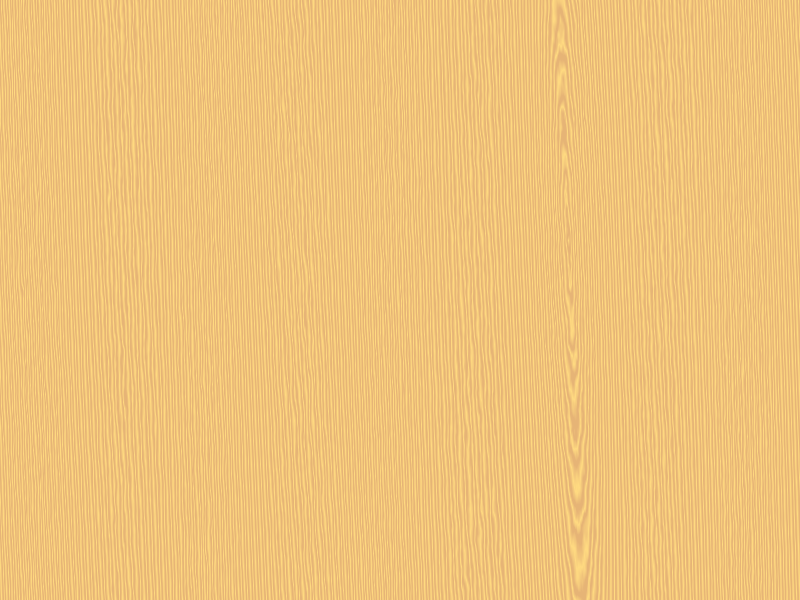 global_settings { assumed_gamma 2.2 }
include "colors.inc"
#include "textures.inc"
#include "shapes.inc"
#include "woods.inc"

camera {
   location <0, 0, -200>
   direction z*10
   right x*1
}

light_source {<500, 500, -1000> color White}
background { color Gray30 }

#declare My_wood = 
   texture { pigment { P_WoodGrain2A color_map { M_Wood10A }}}
   texture { pigment { P_WoodGrain2B color_map { M_Wood10B }}}

plane { <0, 0, 1>, 0 
  texture { My_wood rotate <87, 33, 0> translate <4.2 2.1 0> }
}